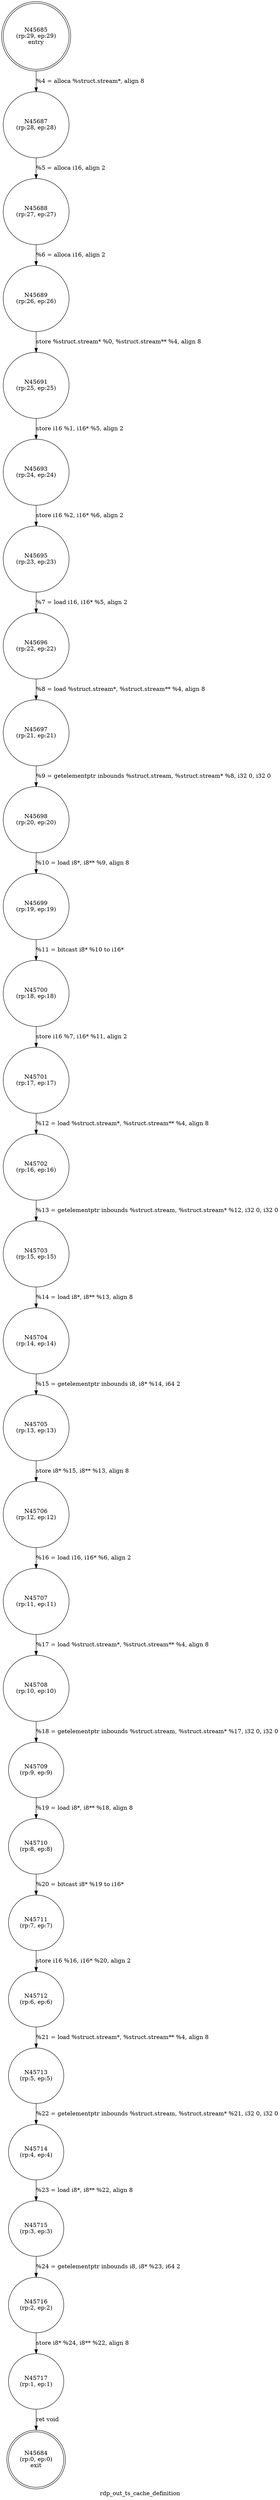 digraph rdp_out_ts_cache_definition {
label="rdp_out_ts_cache_definition"
45684 [label="N45684\n(rp:0, ep:0)\nexit", shape="doublecircle"]
45685 [label="N45685\n(rp:29, ep:29)\nentry", shape="doublecircle"]
45685 -> 45687 [label="%4 = alloca %struct.stream*, align 8"]
45687 [label="N45687\n(rp:28, ep:28)", shape="circle"]
45687 -> 45688 [label="%5 = alloca i16, align 2"]
45688 [label="N45688\n(rp:27, ep:27)", shape="circle"]
45688 -> 45689 [label="%6 = alloca i16, align 2"]
45689 [label="N45689\n(rp:26, ep:26)", shape="circle"]
45689 -> 45691 [label="store %struct.stream* %0, %struct.stream** %4, align 8"]
45691 [label="N45691\n(rp:25, ep:25)", shape="circle"]
45691 -> 45693 [label="store i16 %1, i16* %5, align 2"]
45693 [label="N45693\n(rp:24, ep:24)", shape="circle"]
45693 -> 45695 [label="store i16 %2, i16* %6, align 2"]
45695 [label="N45695\n(rp:23, ep:23)", shape="circle"]
45695 -> 45696 [label="%7 = load i16, i16* %5, align 2"]
45696 [label="N45696\n(rp:22, ep:22)", shape="circle"]
45696 -> 45697 [label="%8 = load %struct.stream*, %struct.stream** %4, align 8"]
45697 [label="N45697\n(rp:21, ep:21)", shape="circle"]
45697 -> 45698 [label="%9 = getelementptr inbounds %struct.stream, %struct.stream* %8, i32 0, i32 0"]
45698 [label="N45698\n(rp:20, ep:20)", shape="circle"]
45698 -> 45699 [label="%10 = load i8*, i8** %9, align 8"]
45699 [label="N45699\n(rp:19, ep:19)", shape="circle"]
45699 -> 45700 [label="%11 = bitcast i8* %10 to i16*"]
45700 [label="N45700\n(rp:18, ep:18)", shape="circle"]
45700 -> 45701 [label="store i16 %7, i16* %11, align 2"]
45701 [label="N45701\n(rp:17, ep:17)", shape="circle"]
45701 -> 45702 [label="%12 = load %struct.stream*, %struct.stream** %4, align 8"]
45702 [label="N45702\n(rp:16, ep:16)", shape="circle"]
45702 -> 45703 [label="%13 = getelementptr inbounds %struct.stream, %struct.stream* %12, i32 0, i32 0"]
45703 [label="N45703\n(rp:15, ep:15)", shape="circle"]
45703 -> 45704 [label="%14 = load i8*, i8** %13, align 8"]
45704 [label="N45704\n(rp:14, ep:14)", shape="circle"]
45704 -> 45705 [label="%15 = getelementptr inbounds i8, i8* %14, i64 2"]
45705 [label="N45705\n(rp:13, ep:13)", shape="circle"]
45705 -> 45706 [label="store i8* %15, i8** %13, align 8"]
45706 [label="N45706\n(rp:12, ep:12)", shape="circle"]
45706 -> 45707 [label="%16 = load i16, i16* %6, align 2"]
45707 [label="N45707\n(rp:11, ep:11)", shape="circle"]
45707 -> 45708 [label="%17 = load %struct.stream*, %struct.stream** %4, align 8"]
45708 [label="N45708\n(rp:10, ep:10)", shape="circle"]
45708 -> 45709 [label="%18 = getelementptr inbounds %struct.stream, %struct.stream* %17, i32 0, i32 0"]
45709 [label="N45709\n(rp:9, ep:9)", shape="circle"]
45709 -> 45710 [label="%19 = load i8*, i8** %18, align 8"]
45710 [label="N45710\n(rp:8, ep:8)", shape="circle"]
45710 -> 45711 [label="%20 = bitcast i8* %19 to i16*"]
45711 [label="N45711\n(rp:7, ep:7)", shape="circle"]
45711 -> 45712 [label="store i16 %16, i16* %20, align 2"]
45712 [label="N45712\n(rp:6, ep:6)", shape="circle"]
45712 -> 45713 [label="%21 = load %struct.stream*, %struct.stream** %4, align 8"]
45713 [label="N45713\n(rp:5, ep:5)", shape="circle"]
45713 -> 45714 [label="%22 = getelementptr inbounds %struct.stream, %struct.stream* %21, i32 0, i32 0"]
45714 [label="N45714\n(rp:4, ep:4)", shape="circle"]
45714 -> 45715 [label="%23 = load i8*, i8** %22, align 8"]
45715 [label="N45715\n(rp:3, ep:3)", shape="circle"]
45715 -> 45716 [label="%24 = getelementptr inbounds i8, i8* %23, i64 2"]
45716 [label="N45716\n(rp:2, ep:2)", shape="circle"]
45716 -> 45717 [label="store i8* %24, i8** %22, align 8"]
45717 [label="N45717\n(rp:1, ep:1)", shape="circle"]
45717 -> 45684 [label="ret void"]
}
